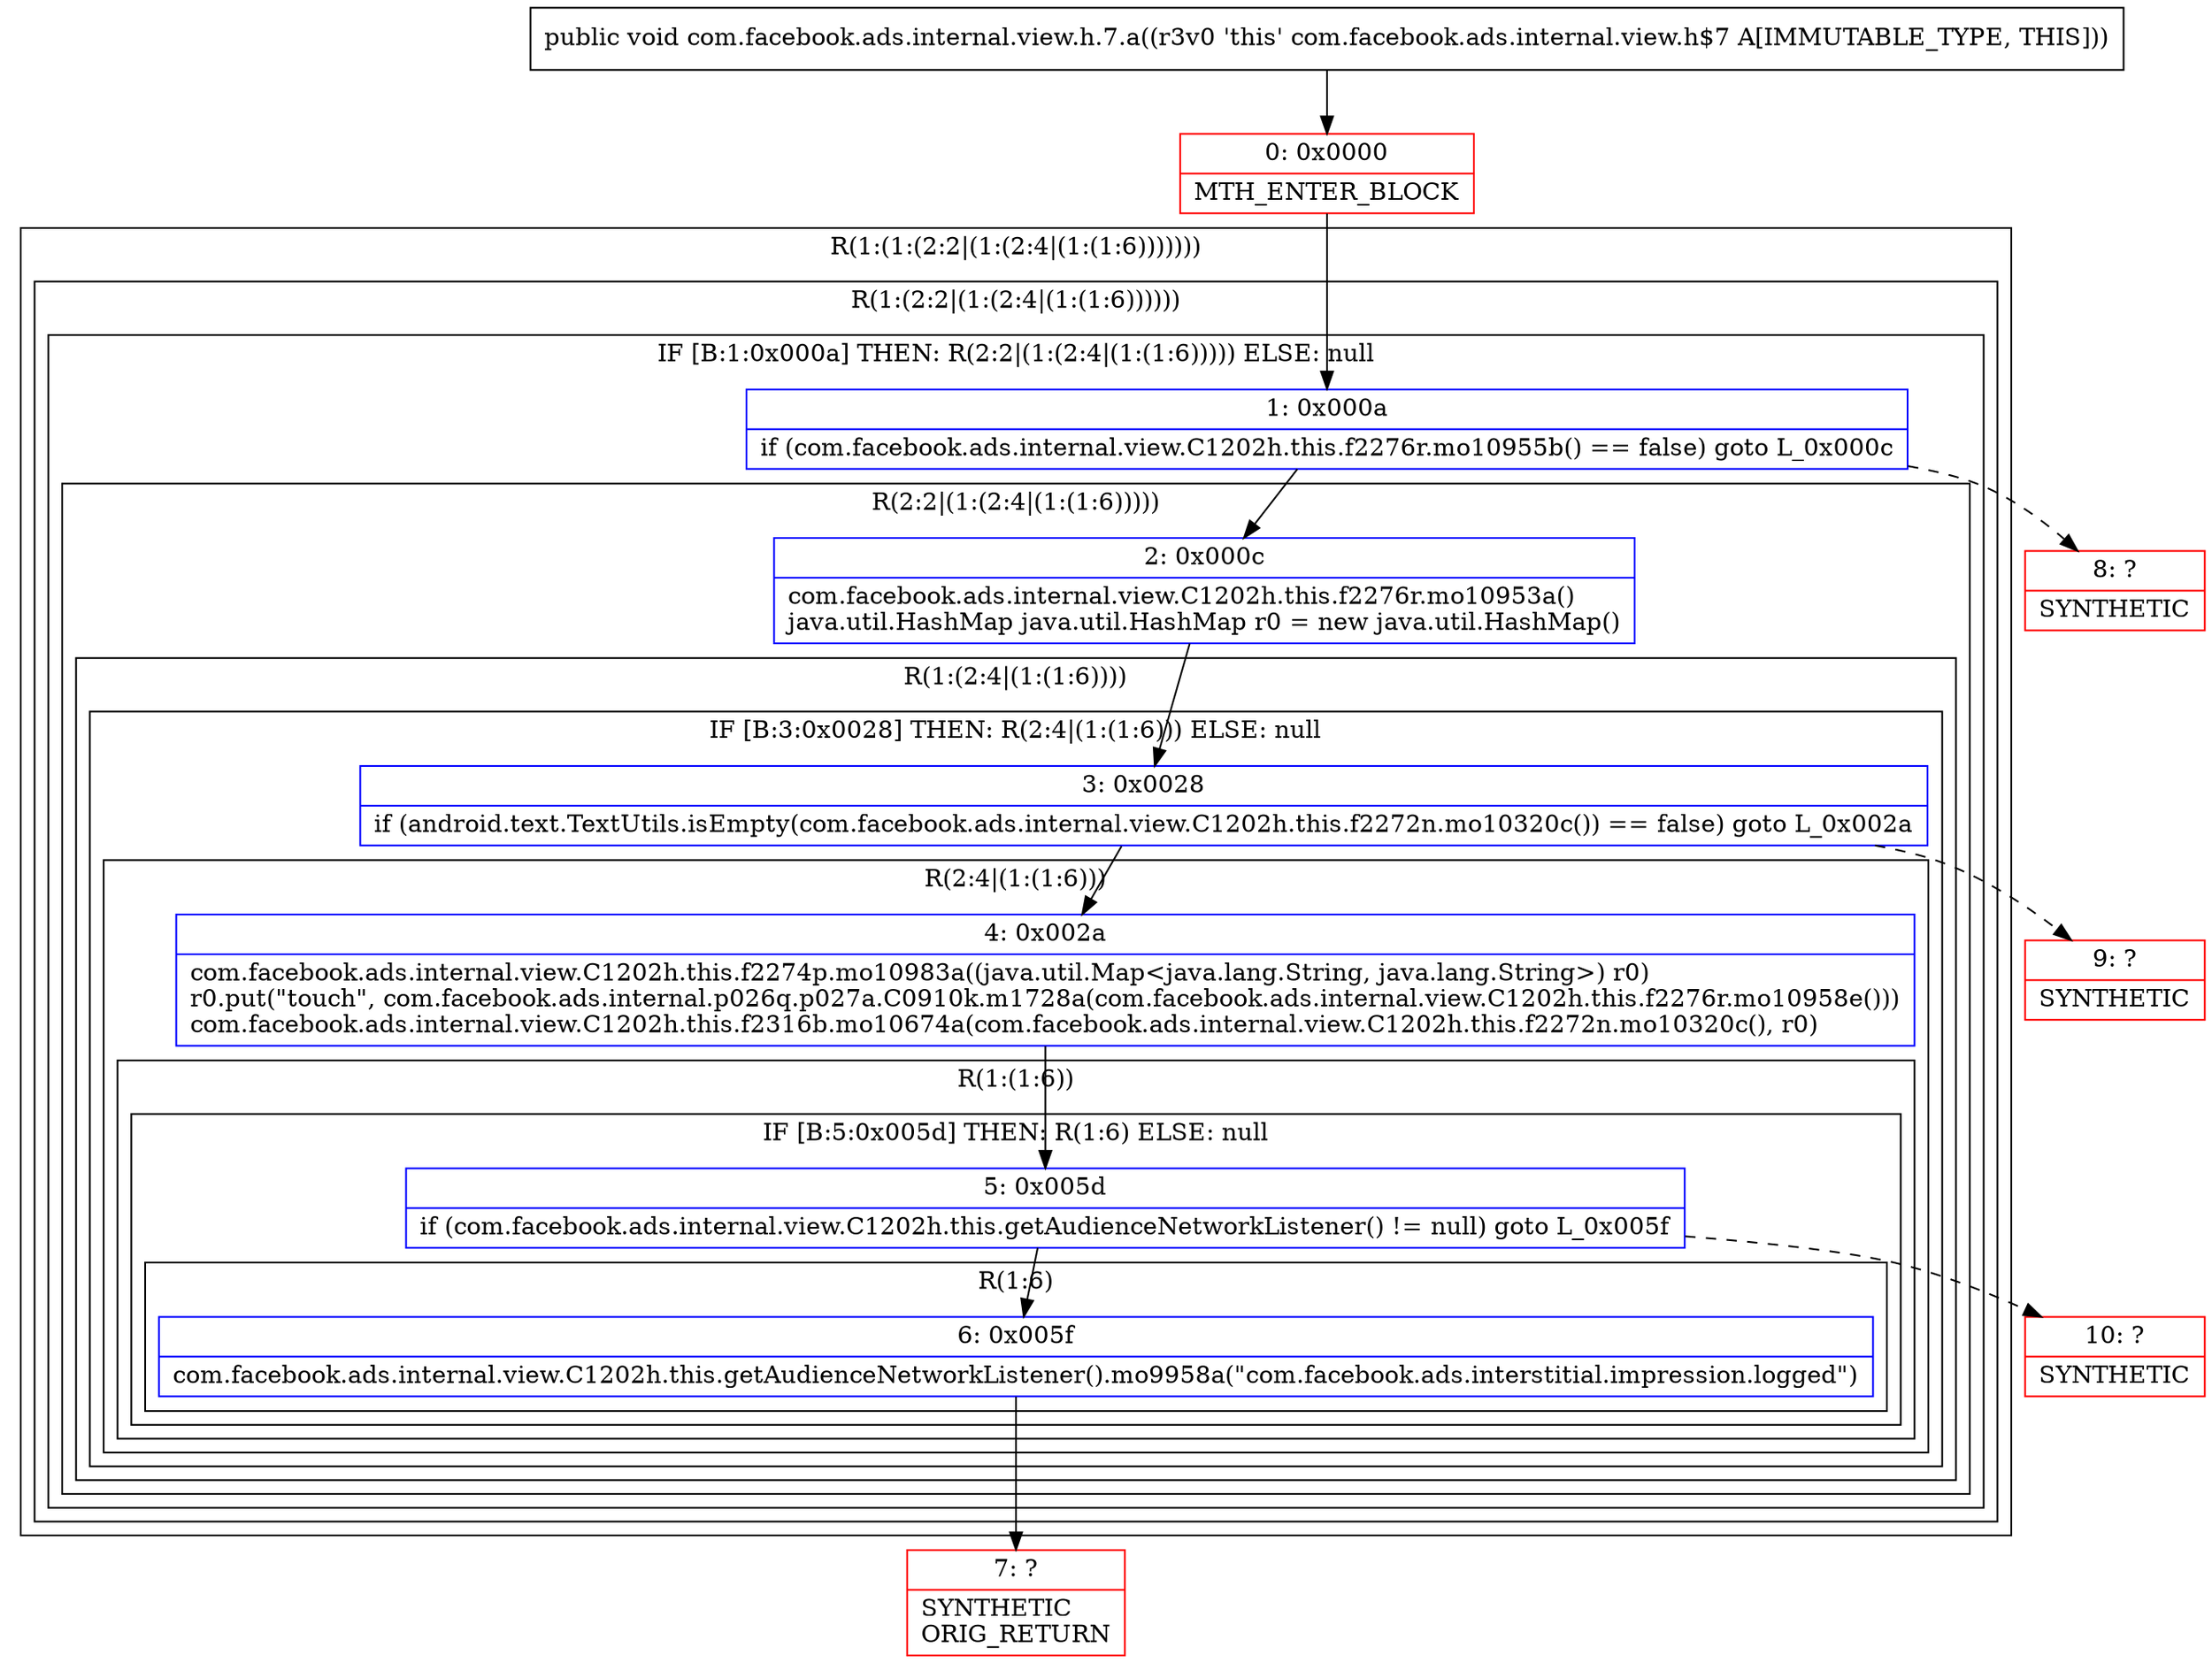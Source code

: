 digraph "CFG forcom.facebook.ads.internal.view.h.7.a()V" {
subgraph cluster_Region_1763536360 {
label = "R(1:(1:(2:2|(1:(2:4|(1:(1:6)))))))";
node [shape=record,color=blue];
subgraph cluster_Region_1773495644 {
label = "R(1:(2:2|(1:(2:4|(1:(1:6))))))";
node [shape=record,color=blue];
subgraph cluster_IfRegion_1875436611 {
label = "IF [B:1:0x000a] THEN: R(2:2|(1:(2:4|(1:(1:6))))) ELSE: null";
node [shape=record,color=blue];
Node_1 [shape=record,label="{1\:\ 0x000a|if (com.facebook.ads.internal.view.C1202h.this.f2276r.mo10955b() == false) goto L_0x000c\l}"];
subgraph cluster_Region_605355083 {
label = "R(2:2|(1:(2:4|(1:(1:6)))))";
node [shape=record,color=blue];
Node_2 [shape=record,label="{2\:\ 0x000c|com.facebook.ads.internal.view.C1202h.this.f2276r.mo10953a()\ljava.util.HashMap java.util.HashMap r0 = new java.util.HashMap()\l}"];
subgraph cluster_Region_1722745951 {
label = "R(1:(2:4|(1:(1:6))))";
node [shape=record,color=blue];
subgraph cluster_IfRegion_1683965775 {
label = "IF [B:3:0x0028] THEN: R(2:4|(1:(1:6))) ELSE: null";
node [shape=record,color=blue];
Node_3 [shape=record,label="{3\:\ 0x0028|if (android.text.TextUtils.isEmpty(com.facebook.ads.internal.view.C1202h.this.f2272n.mo10320c()) == false) goto L_0x002a\l}"];
subgraph cluster_Region_555820765 {
label = "R(2:4|(1:(1:6)))";
node [shape=record,color=blue];
Node_4 [shape=record,label="{4\:\ 0x002a|com.facebook.ads.internal.view.C1202h.this.f2274p.mo10983a((java.util.Map\<java.lang.String, java.lang.String\>) r0)\lr0.put(\"touch\", com.facebook.ads.internal.p026q.p027a.C0910k.m1728a(com.facebook.ads.internal.view.C1202h.this.f2276r.mo10958e()))\lcom.facebook.ads.internal.view.C1202h.this.f2316b.mo10674a(com.facebook.ads.internal.view.C1202h.this.f2272n.mo10320c(), r0)\l}"];
subgraph cluster_Region_646074653 {
label = "R(1:(1:6))";
node [shape=record,color=blue];
subgraph cluster_IfRegion_247481202 {
label = "IF [B:5:0x005d] THEN: R(1:6) ELSE: null";
node [shape=record,color=blue];
Node_5 [shape=record,label="{5\:\ 0x005d|if (com.facebook.ads.internal.view.C1202h.this.getAudienceNetworkListener() != null) goto L_0x005f\l}"];
subgraph cluster_Region_282272521 {
label = "R(1:6)";
node [shape=record,color=blue];
Node_6 [shape=record,label="{6\:\ 0x005f|com.facebook.ads.internal.view.C1202h.this.getAudienceNetworkListener().mo9958a(\"com.facebook.ads.interstitial.impression.logged\")\l}"];
}
}
}
}
}
}
}
}
}
}
Node_0 [shape=record,color=red,label="{0\:\ 0x0000|MTH_ENTER_BLOCK\l}"];
Node_7 [shape=record,color=red,label="{7\:\ ?|SYNTHETIC\lORIG_RETURN\l}"];
Node_8 [shape=record,color=red,label="{8\:\ ?|SYNTHETIC\l}"];
Node_9 [shape=record,color=red,label="{9\:\ ?|SYNTHETIC\l}"];
Node_10 [shape=record,color=red,label="{10\:\ ?|SYNTHETIC\l}"];
MethodNode[shape=record,label="{public void com.facebook.ads.internal.view.h.7.a((r3v0 'this' com.facebook.ads.internal.view.h$7 A[IMMUTABLE_TYPE, THIS])) }"];
MethodNode -> Node_0;
Node_1 -> Node_2;
Node_1 -> Node_8[style=dashed];
Node_2 -> Node_3;
Node_3 -> Node_4;
Node_3 -> Node_9[style=dashed];
Node_4 -> Node_5;
Node_5 -> Node_6;
Node_5 -> Node_10[style=dashed];
Node_6 -> Node_7;
Node_0 -> Node_1;
}

